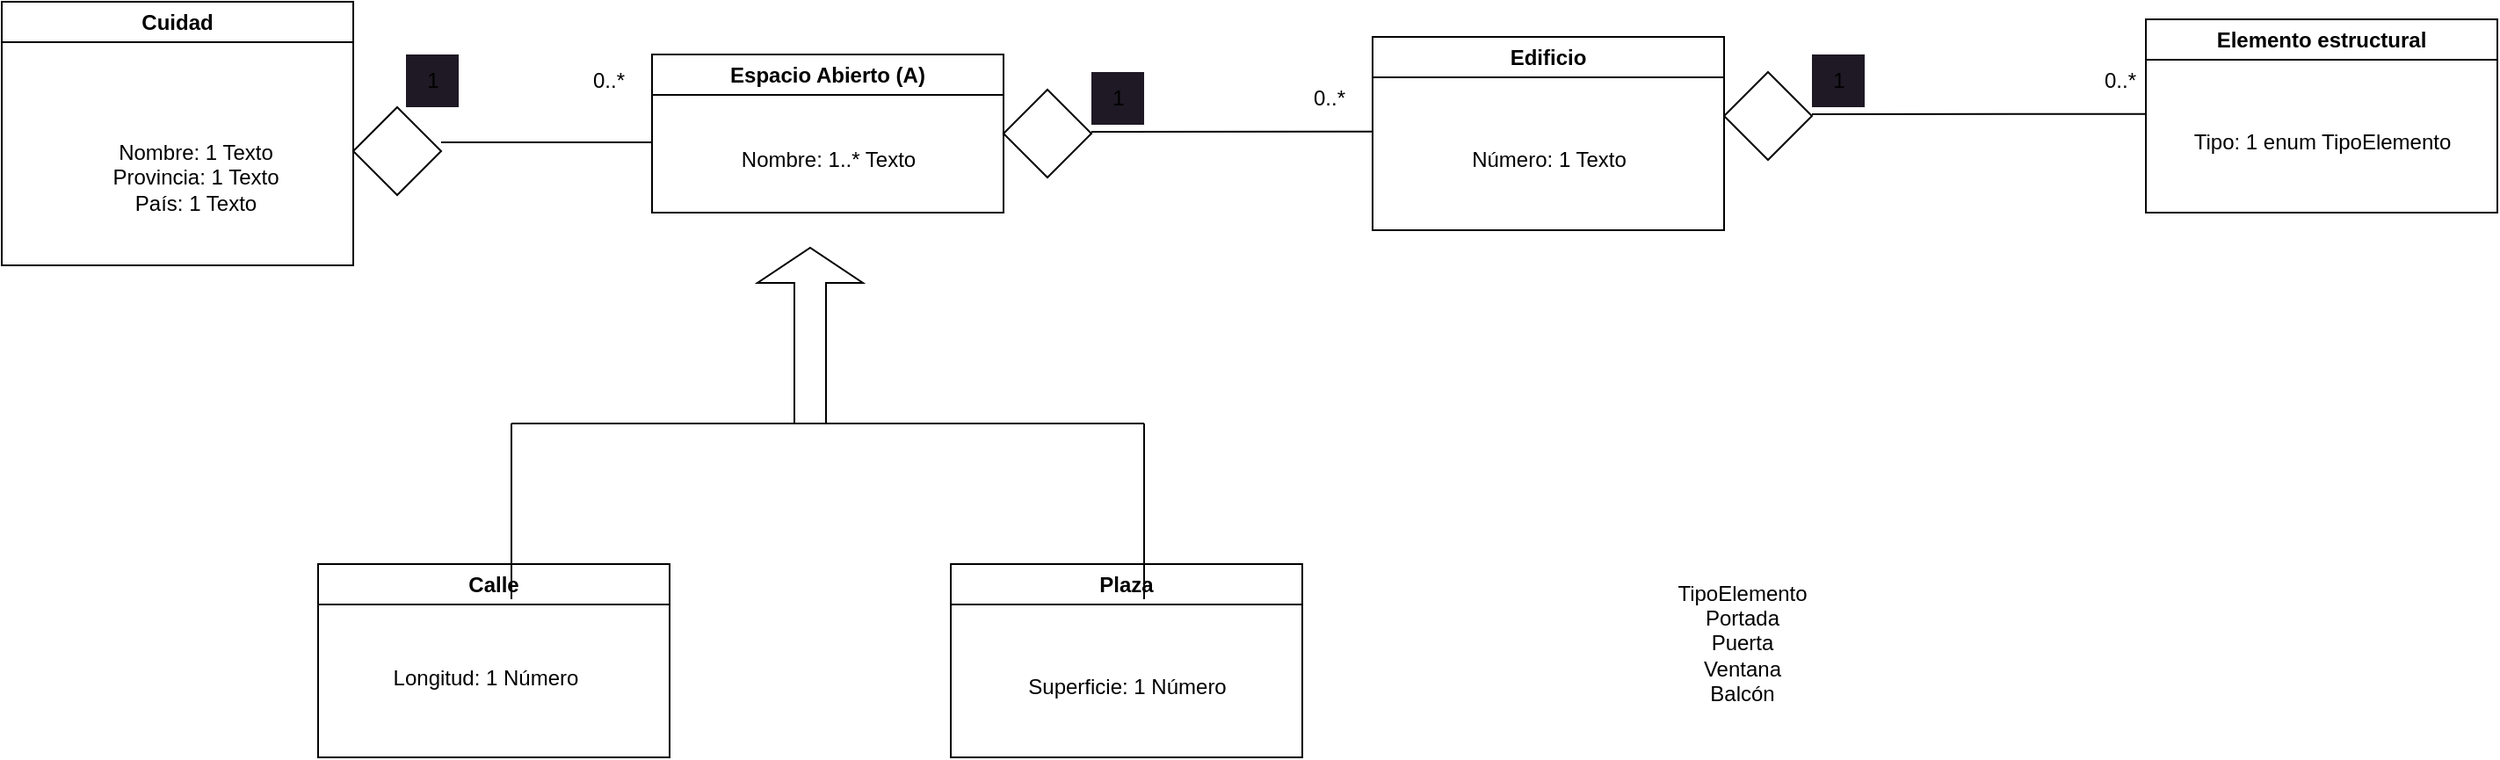 <mxfile>
    <diagram id="1Q8gdFwnxWPKVcjra4Vg" name="Página-1">
        <mxGraphModel dx="3467" dy="569" grid="1" gridSize="10" guides="1" tooltips="1" connect="1" arrows="1" fold="1" page="1" pageScale="1" pageWidth="827" pageHeight="1169" math="0" shadow="0">
            <root>
                <mxCell id="0"/>
                <mxCell id="1" parent="0"/>
                <mxCell id="2" value="Cuidad" style="swimlane;whiteSpace=wrap;html=1;" vertex="1" parent="1">
                    <mxGeometry x="-1650" y="30" width="200" height="150" as="geometry"/>
                </mxCell>
                <mxCell id="3" value="Nombre: 1 Texto&lt;br/&gt;Provincia: 1 Texto&lt;br/&gt;País: 1 Texto&lt;br/&gt;" style="text;html=1;align=center;verticalAlign=middle;resizable=0;points=[];autosize=1;strokeColor=none;fillColor=none;" vertex="1" parent="2">
                    <mxGeometry x="50" y="70" width="120" height="60" as="geometry"/>
                </mxCell>
                <mxCell id="4" value="Espacio Abierto (A)" style="swimlane;whiteSpace=wrap;html=1;" vertex="1" parent="1">
                    <mxGeometry x="-1280" y="60" width="200" height="90" as="geometry"/>
                </mxCell>
                <mxCell id="6" value="Nombre: 1..* Texto" style="text;html=1;align=center;verticalAlign=middle;resizable=0;points=[];autosize=1;strokeColor=none;fillColor=none;" vertex="1" parent="4">
                    <mxGeometry x="40" y="45" width="120" height="30" as="geometry"/>
                </mxCell>
                <mxCell id="8" value="Edificio" style="swimlane;whiteSpace=wrap;html=1;" vertex="1" parent="1">
                    <mxGeometry x="-870" y="50" width="200" height="110" as="geometry"/>
                </mxCell>
                <mxCell id="11" value="Número: 1 Texto" style="text;html=1;align=center;verticalAlign=middle;resizable=0;points=[];autosize=1;strokeColor=none;fillColor=none;" vertex="1" parent="8">
                    <mxGeometry x="45" y="55" width="110" height="30" as="geometry"/>
                </mxCell>
                <mxCell id="13" value="Elemento estructural" style="swimlane;whiteSpace=wrap;html=1;" vertex="1" parent="1">
                    <mxGeometry x="-430" y="40" width="200" height="110" as="geometry"/>
                </mxCell>
                <mxCell id="14" value="Tipo: 1 enum TipoElemento" style="text;html=1;align=center;verticalAlign=middle;resizable=0;points=[];autosize=1;strokeColor=none;fillColor=none;" vertex="1" parent="13">
                    <mxGeometry x="15" y="55" width="170" height="30" as="geometry"/>
                </mxCell>
                <mxCell id="17" value="Calle" style="swimlane;whiteSpace=wrap;html=1;" vertex="1" parent="1">
                    <mxGeometry x="-1470" y="350" width="200" height="110" as="geometry"/>
                </mxCell>
                <mxCell id="23" value="Longitud: 1 Número" style="text;html=1;align=center;verticalAlign=middle;resizable=0;points=[];autosize=1;strokeColor=none;fillColor=none;" vertex="1" parent="17">
                    <mxGeometry x="30" y="50" width="130" height="30" as="geometry"/>
                </mxCell>
                <mxCell id="19" value="Plaza" style="swimlane;whiteSpace=wrap;html=1;" vertex="1" parent="1">
                    <mxGeometry x="-1110" y="350" width="200" height="110" as="geometry"/>
                </mxCell>
                <mxCell id="20" value="Superficie: 1 Número" style="text;html=1;align=center;verticalAlign=middle;resizable=0;points=[];autosize=1;strokeColor=none;fillColor=none;" vertex="1" parent="19">
                    <mxGeometry x="30" y="55" width="140" height="30" as="geometry"/>
                </mxCell>
                <mxCell id="22" value="TipoElemento&lt;br/&gt;Portada&lt;br/&gt;Puerta&lt;br/&gt;Ventana&lt;br/&gt;Balcón" style="text;html=1;align=center;verticalAlign=middle;resizable=0;points=[];autosize=1;strokeColor=none;fillColor=none;" vertex="1" parent="1">
                    <mxGeometry x="-710" y="350" width="100" height="90" as="geometry"/>
                </mxCell>
                <mxCell id="25" value="" style="endArrow=none;html=1;" edge="1" parent="1">
                    <mxGeometry width="50" height="50" relative="1" as="geometry">
                        <mxPoint x="-1000" y="370" as="sourcePoint"/>
                        <mxPoint x="-1000" y="270" as="targetPoint"/>
                    </mxGeometry>
                </mxCell>
                <mxCell id="26" value="" style="endArrow=none;html=1;" edge="1" parent="1">
                    <mxGeometry width="50" height="50" relative="1" as="geometry">
                        <mxPoint x="-1360" y="370" as="sourcePoint"/>
                        <mxPoint x="-1360" y="270" as="targetPoint"/>
                    </mxGeometry>
                </mxCell>
                <mxCell id="29" value="" style="endArrow=none;html=1;" edge="1" parent="1">
                    <mxGeometry width="50" height="50" relative="1" as="geometry">
                        <mxPoint x="-1360" y="270" as="sourcePoint"/>
                        <mxPoint x="-1000" y="270" as="targetPoint"/>
                    </mxGeometry>
                </mxCell>
                <mxCell id="30" value="" style="shape=singleArrow;direction=north;whiteSpace=wrap;html=1;fillColor=#FFFFFF;" vertex="1" parent="1">
                    <mxGeometry x="-1220" y="170" width="60" height="100" as="geometry"/>
                </mxCell>
                <mxCell id="31" value="" style="endArrow=none;html=1;" edge="1" parent="1">
                    <mxGeometry width="50" height="50" relative="1" as="geometry">
                        <mxPoint x="-1400" y="110" as="sourcePoint"/>
                        <mxPoint x="-1280" y="110" as="targetPoint"/>
                    </mxGeometry>
                </mxCell>
                <mxCell id="32" value="" style="endArrow=none;html=1;" edge="1" parent="1">
                    <mxGeometry width="50" height="50" relative="1" as="geometry">
                        <mxPoint x="-1030" y="104" as="sourcePoint"/>
                        <mxPoint x="-870" y="103.89" as="targetPoint"/>
                    </mxGeometry>
                </mxCell>
                <mxCell id="33" value="" style="endArrow=none;html=1;" edge="1" parent="1">
                    <mxGeometry width="50" height="50" relative="1" as="geometry">
                        <mxPoint x="-620" y="94" as="sourcePoint"/>
                        <mxPoint x="-430" y="93.89" as="targetPoint"/>
                    </mxGeometry>
                </mxCell>
                <mxCell id="34" value="" style="rhombus;whiteSpace=wrap;html=1;fillColor=#FFFFFF;" vertex="1" parent="1">
                    <mxGeometry x="-1450" y="90" width="50" height="50" as="geometry"/>
                </mxCell>
                <mxCell id="35" value="" style="rhombus;whiteSpace=wrap;html=1;fillColor=#FFFFFF;" vertex="1" parent="1">
                    <mxGeometry x="-1080" y="80" width="50" height="50" as="geometry"/>
                </mxCell>
                <mxCell id="36" value="" style="rhombus;whiteSpace=wrap;html=1;fillColor=#FFFFFF;" vertex="1" parent="1">
                    <mxGeometry x="-670" y="70" width="50" height="50" as="geometry"/>
                </mxCell>
                <mxCell id="41" value="1" style="text;html=1;align=center;verticalAlign=middle;resizable=0;points=[];autosize=1;strokeColor=none;fillColor=#1E1924;" vertex="1" parent="1">
                    <mxGeometry x="-1420" y="60" width="30" height="30" as="geometry"/>
                </mxCell>
                <mxCell id="42" value="&amp;nbsp;0..*&amp;nbsp;" style="text;html=1;align=center;verticalAlign=middle;resizable=0;points=[];autosize=1;strokeColor=none;fillColor=none;" vertex="1" parent="1">
                    <mxGeometry x="-1330" y="60" width="50" height="30" as="geometry"/>
                </mxCell>
                <mxCell id="43" value="&amp;nbsp;0..*&amp;nbsp;" style="text;html=1;align=center;verticalAlign=middle;resizable=0;points=[];autosize=1;strokeColor=none;fillColor=none;" vertex="1" parent="1">
                    <mxGeometry x="-920" y="70" width="50" height="30" as="geometry"/>
                </mxCell>
                <mxCell id="45" value="&amp;nbsp;0..*&amp;nbsp;" style="text;html=1;align=center;verticalAlign=middle;resizable=0;points=[];autosize=1;strokeColor=none;fillColor=none;" vertex="1" parent="1">
                    <mxGeometry x="-470" y="60" width="50" height="30" as="geometry"/>
                </mxCell>
                <mxCell id="46" value="1" style="text;html=1;align=center;verticalAlign=middle;resizable=0;points=[];autosize=1;strokeColor=none;fillColor=#1E1924;" vertex="1" parent="1">
                    <mxGeometry x="-1030" y="70" width="30" height="30" as="geometry"/>
                </mxCell>
                <mxCell id="47" value="1" style="text;html=1;align=center;verticalAlign=middle;resizable=0;points=[];autosize=1;strokeColor=none;fillColor=#1E1924;" vertex="1" parent="1">
                    <mxGeometry x="-620" y="60" width="30" height="30" as="geometry"/>
                </mxCell>
            </root>
        </mxGraphModel>
    </diagram>
</mxfile>